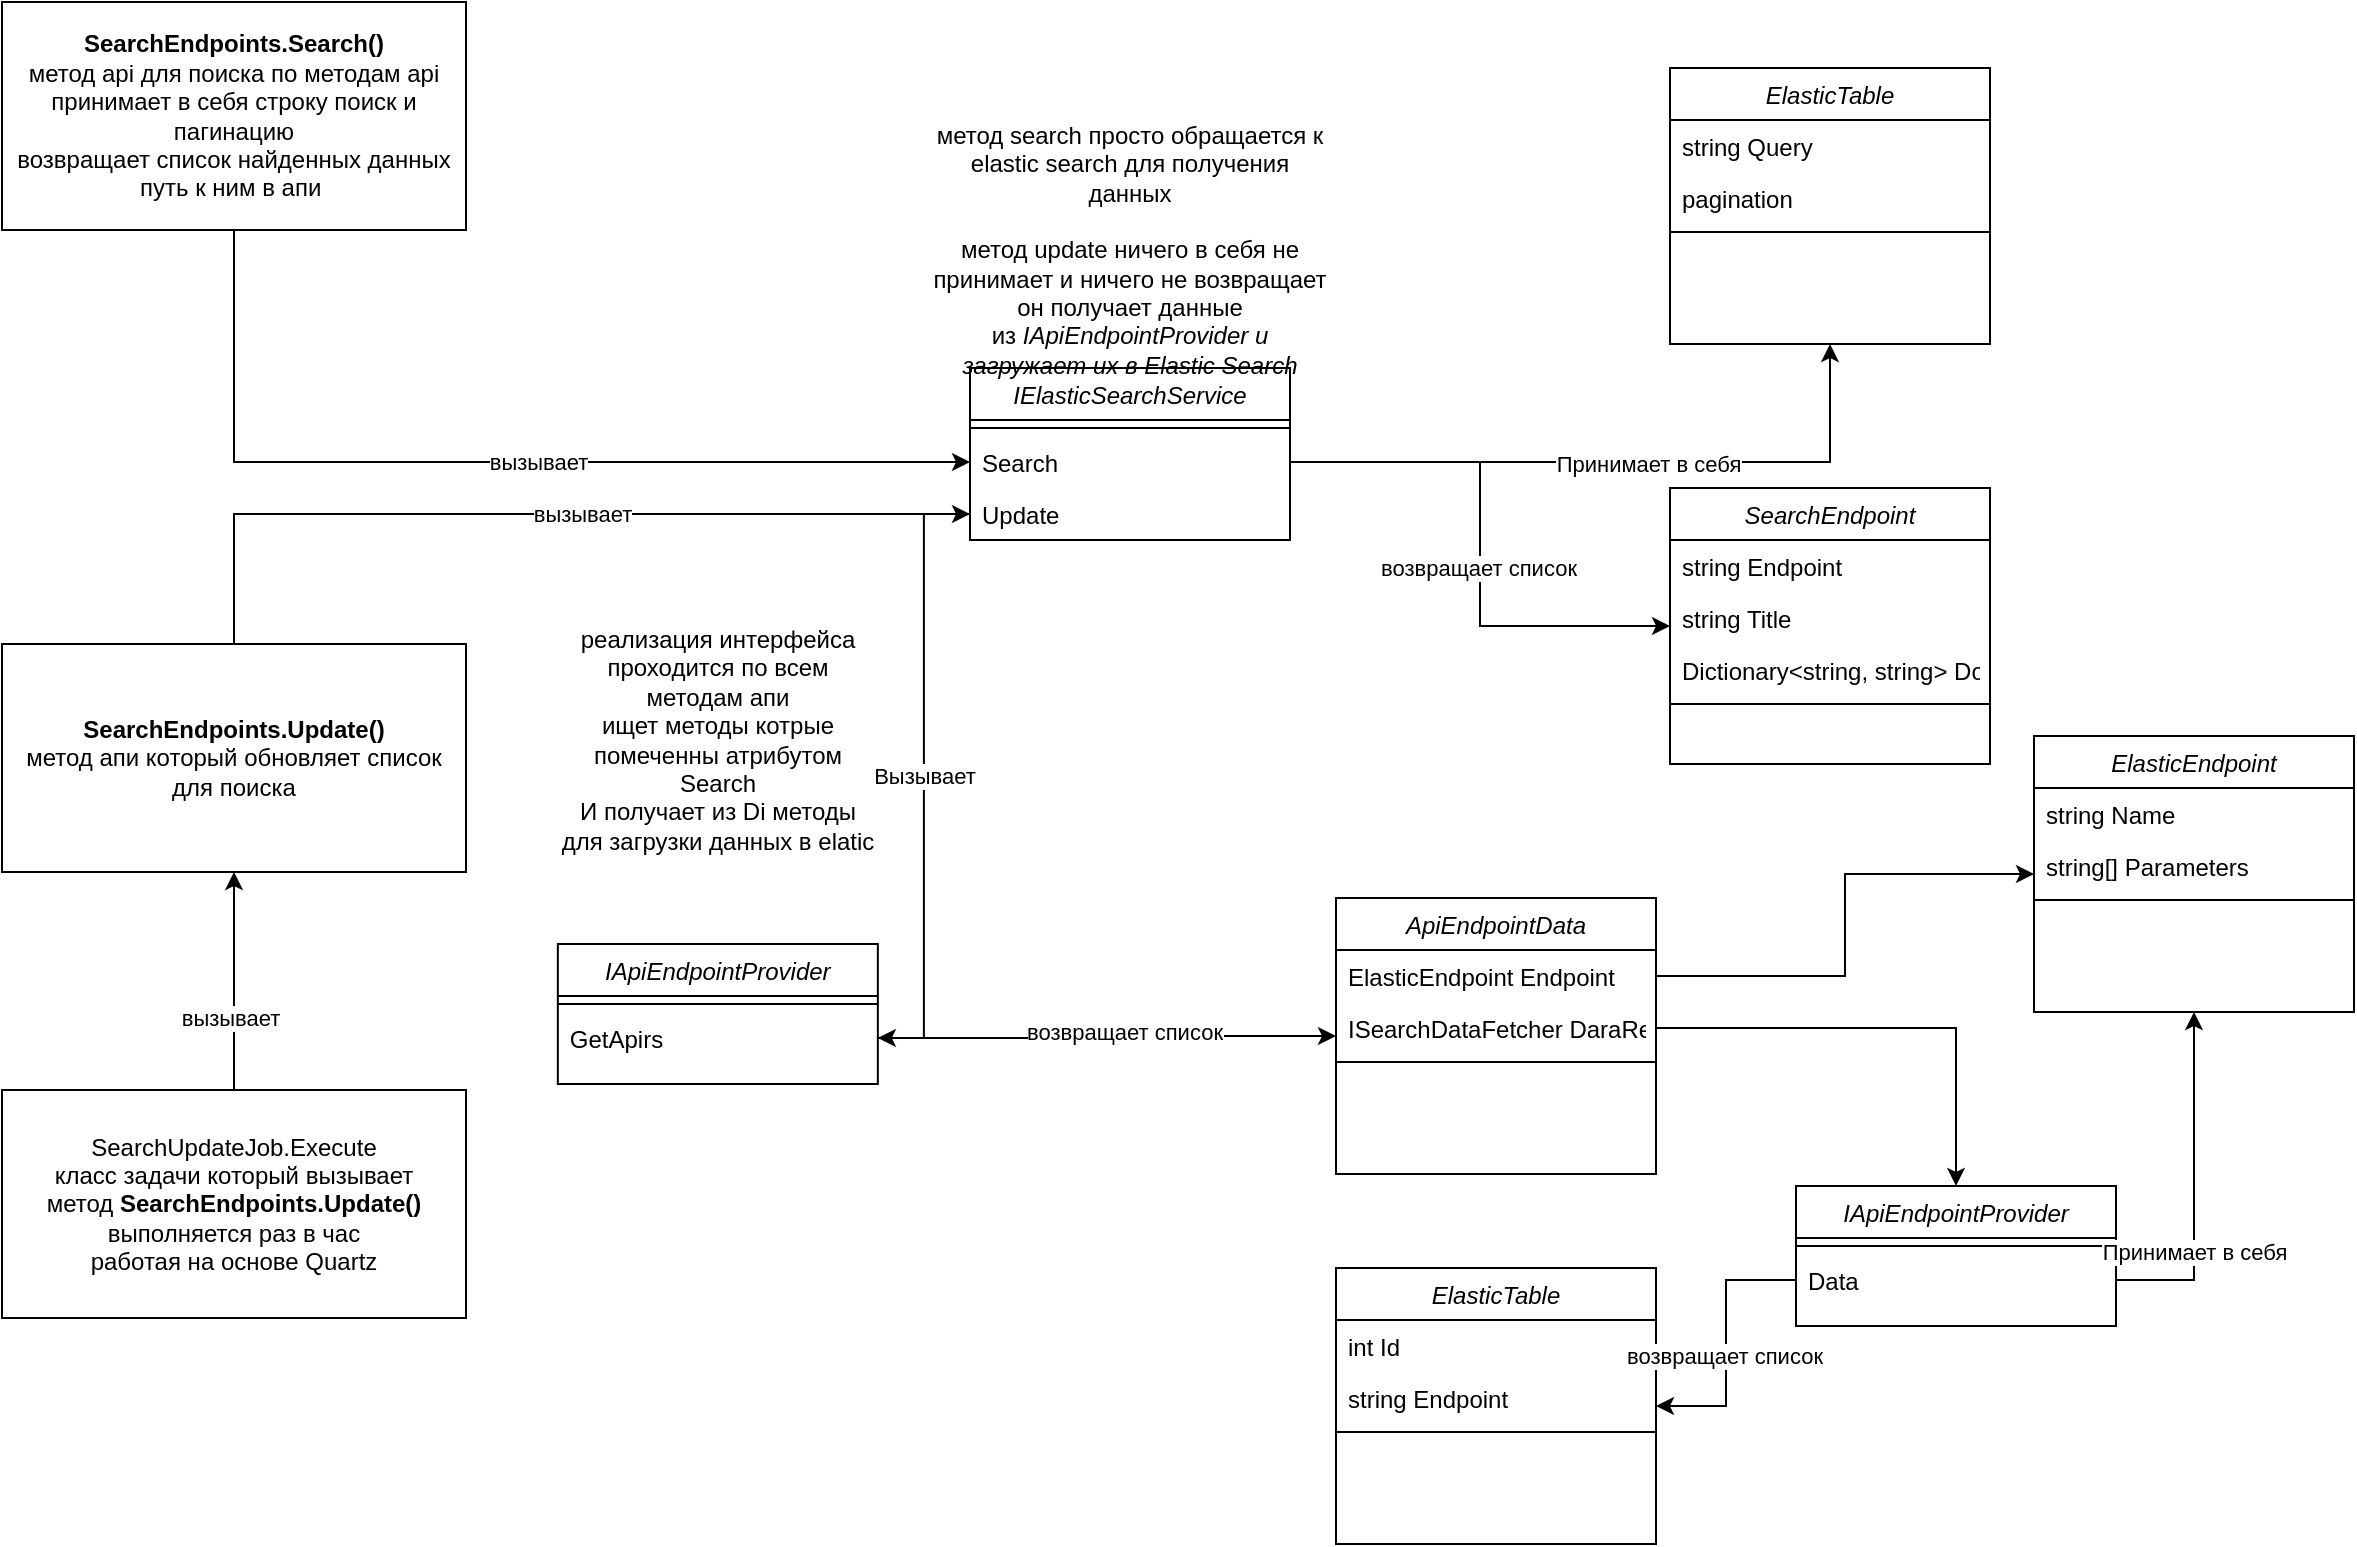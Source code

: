 <mxfile version="25.0.1">
  <diagram id="C5RBs43oDa-KdzZeNtuy" name="Page-1">
    <mxGraphModel dx="2591" dy="1056" grid="0" gridSize="10" guides="1" tooltips="1" connect="1" arrows="1" fold="1" page="1" pageScale="1" pageWidth="827" pageHeight="1169" math="0" shadow="0">
      <root>
        <mxCell id="WIyWlLk6GJQsqaUBKTNV-0" />
        <mxCell id="WIyWlLk6GJQsqaUBKTNV-1" parent="WIyWlLk6GJQsqaUBKTNV-0" />
        <mxCell id="vAYTKrkjBmYyZUhOzSc0-0" value="IApiEndpointProvider" style="swimlane;fontStyle=2;align=center;verticalAlign=top;childLayout=stackLayout;horizontal=1;startSize=26;horizontalStack=0;resizeParent=1;resizeLast=0;collapsible=1;marginBottom=0;rounded=0;shadow=0;strokeWidth=1;" parent="WIyWlLk6GJQsqaUBKTNV-1" vertex="1">
          <mxGeometry x="-110.08" y="978" width="160" height="70" as="geometry">
            <mxRectangle x="230" y="140" width="160" height="26" as="alternateBounds" />
          </mxGeometry>
        </mxCell>
        <mxCell id="vAYTKrkjBmYyZUhOzSc0-4" value="" style="line;html=1;strokeWidth=1;align=left;verticalAlign=middle;spacingTop=-1;spacingLeft=3;spacingRight=3;rotatable=0;labelPosition=right;points=[];portConstraint=eastwest;" parent="vAYTKrkjBmYyZUhOzSc0-0" vertex="1">
          <mxGeometry y="26" width="160" height="8" as="geometry" />
        </mxCell>
        <mxCell id="vAYTKrkjBmYyZUhOzSc0-5" value="GetApirs" style="text;align=left;verticalAlign=top;spacingLeft=4;spacingRight=4;overflow=hidden;rotatable=0;points=[[0,0.5],[1,0.5]];portConstraint=eastwest;" parent="vAYTKrkjBmYyZUhOzSc0-0" vertex="1">
          <mxGeometry y="34" width="160" height="26" as="geometry" />
        </mxCell>
        <mxCell id="vAYTKrkjBmYyZUhOzSc0-6" value="ApiEndpointData" style="swimlane;fontStyle=2;align=center;verticalAlign=top;childLayout=stackLayout;horizontal=1;startSize=26;horizontalStack=0;resizeParent=1;resizeLast=0;collapsible=1;marginBottom=0;rounded=0;shadow=0;strokeWidth=1;" parent="WIyWlLk6GJQsqaUBKTNV-1" vertex="1">
          <mxGeometry x="279" y="955" width="160" height="138" as="geometry">
            <mxRectangle x="230" y="140" width="160" height="26" as="alternateBounds" />
          </mxGeometry>
        </mxCell>
        <mxCell id="vAYTKrkjBmYyZUhOzSc0-7" value="ElasticEndpoint Endpoint" style="text;align=left;verticalAlign=top;spacingLeft=4;spacingRight=4;overflow=hidden;rotatable=0;points=[[0,0.5],[1,0.5]];portConstraint=eastwest;" parent="vAYTKrkjBmYyZUhOzSc0-6" vertex="1">
          <mxGeometry y="26" width="160" height="26" as="geometry" />
        </mxCell>
        <mxCell id="vAYTKrkjBmYyZUhOzSc0-8" value="ISearchDataFetcher DaraReader" style="text;align=left;verticalAlign=top;spacingLeft=4;spacingRight=4;overflow=hidden;rotatable=0;points=[[0,0.5],[1,0.5]];portConstraint=eastwest;rounded=0;shadow=0;html=0;" parent="vAYTKrkjBmYyZUhOzSc0-6" vertex="1">
          <mxGeometry y="52" width="160" height="26" as="geometry" />
        </mxCell>
        <mxCell id="vAYTKrkjBmYyZUhOzSc0-10" value="" style="line;html=1;strokeWidth=1;align=left;verticalAlign=middle;spacingTop=-1;spacingLeft=3;spacingRight=3;rotatable=0;labelPosition=right;points=[];portConstraint=eastwest;" parent="vAYTKrkjBmYyZUhOzSc0-6" vertex="1">
          <mxGeometry y="78" width="160" height="8" as="geometry" />
        </mxCell>
        <mxCell id="vAYTKrkjBmYyZUhOzSc0-12" style="rounded=0;orthogonalLoop=1;jettySize=auto;html=1;edgeStyle=orthogonalEdgeStyle;" parent="WIyWlLk6GJQsqaUBKTNV-1" source="vAYTKrkjBmYyZUhOzSc0-5" target="vAYTKrkjBmYyZUhOzSc0-6" edge="1">
          <mxGeometry relative="1" as="geometry" />
        </mxCell>
        <mxCell id="vAYTKrkjBmYyZUhOzSc0-13" value="возвращает список" style="edgeLabel;html=1;align=center;verticalAlign=middle;resizable=0;points=[];" parent="vAYTKrkjBmYyZUhOzSc0-12" vertex="1" connectable="0">
          <mxGeometry x="-0.389" relative="1" as="geometry">
            <mxPoint x="52" y="-3" as="offset" />
          </mxGeometry>
        </mxCell>
        <mxCell id="vAYTKrkjBmYyZUhOzSc0-14" value="ElasticEndpoint" style="swimlane;fontStyle=2;align=center;verticalAlign=top;childLayout=stackLayout;horizontal=1;startSize=26;horizontalStack=0;resizeParent=1;resizeLast=0;collapsible=1;marginBottom=0;rounded=0;shadow=0;strokeWidth=1;" parent="WIyWlLk6GJQsqaUBKTNV-1" vertex="1">
          <mxGeometry x="628" y="874" width="160" height="138" as="geometry">
            <mxRectangle x="230" y="140" width="160" height="26" as="alternateBounds" />
          </mxGeometry>
        </mxCell>
        <mxCell id="vAYTKrkjBmYyZUhOzSc0-15" value="string Name" style="text;align=left;verticalAlign=top;spacingLeft=4;spacingRight=4;overflow=hidden;rotatable=0;points=[[0,0.5],[1,0.5]];portConstraint=eastwest;" parent="vAYTKrkjBmYyZUhOzSc0-14" vertex="1">
          <mxGeometry y="26" width="160" height="26" as="geometry" />
        </mxCell>
        <mxCell id="vAYTKrkjBmYyZUhOzSc0-16" value="string[] Parameters" style="text;align=left;verticalAlign=top;spacingLeft=4;spacingRight=4;overflow=hidden;rotatable=0;points=[[0,0.5],[1,0.5]];portConstraint=eastwest;rounded=0;shadow=0;html=0;" parent="vAYTKrkjBmYyZUhOzSc0-14" vertex="1">
          <mxGeometry y="52" width="160" height="26" as="geometry" />
        </mxCell>
        <mxCell id="vAYTKrkjBmYyZUhOzSc0-17" value="" style="line;html=1;strokeWidth=1;align=left;verticalAlign=middle;spacingTop=-1;spacingLeft=3;spacingRight=3;rotatable=0;labelPosition=right;points=[];portConstraint=eastwest;" parent="vAYTKrkjBmYyZUhOzSc0-14" vertex="1">
          <mxGeometry y="78" width="160" height="8" as="geometry" />
        </mxCell>
        <mxCell id="vAYTKrkjBmYyZUhOzSc0-18" style="rounded=0;orthogonalLoop=1;jettySize=auto;html=1;edgeStyle=orthogonalEdgeStyle;" parent="WIyWlLk6GJQsqaUBKTNV-1" source="vAYTKrkjBmYyZUhOzSc0-7" target="vAYTKrkjBmYyZUhOzSc0-14" edge="1">
          <mxGeometry relative="1" as="geometry" />
        </mxCell>
        <mxCell id="vAYTKrkjBmYyZUhOzSc0-25" value="" style="rounded=0;orthogonalLoop=1;jettySize=auto;html=1;edgeStyle=orthogonalEdgeStyle;" parent="WIyWlLk6GJQsqaUBKTNV-1" source="vAYTKrkjBmYyZUhOzSc0-8" target="vAYTKrkjBmYyZUhOzSc0-27" edge="1">
          <mxGeometry relative="1" as="geometry">
            <mxPoint x="1032.08" y="1158.966" as="targetPoint" />
          </mxGeometry>
        </mxCell>
        <mxCell id="vAYTKrkjBmYyZUhOzSc0-27" value="IApiEndpointProvider" style="swimlane;fontStyle=2;align=center;verticalAlign=top;childLayout=stackLayout;horizontal=1;startSize=26;horizontalStack=0;resizeParent=1;resizeLast=0;collapsible=1;marginBottom=0;rounded=0;shadow=0;strokeWidth=1;" parent="WIyWlLk6GJQsqaUBKTNV-1" vertex="1">
          <mxGeometry x="509" y="1099" width="160" height="70" as="geometry">
            <mxRectangle x="230" y="140" width="160" height="26" as="alternateBounds" />
          </mxGeometry>
        </mxCell>
        <mxCell id="vAYTKrkjBmYyZUhOzSc0-28" value="" style="line;html=1;strokeWidth=1;align=left;verticalAlign=middle;spacingTop=-1;spacingLeft=3;spacingRight=3;rotatable=0;labelPosition=right;points=[];portConstraint=eastwest;" parent="vAYTKrkjBmYyZUhOzSc0-27" vertex="1">
          <mxGeometry y="26" width="160" height="8" as="geometry" />
        </mxCell>
        <mxCell id="vAYTKrkjBmYyZUhOzSc0-29" value="Data" style="text;align=left;verticalAlign=top;spacingLeft=4;spacingRight=4;overflow=hidden;rotatable=0;points=[[0,0.5],[1,0.5]];portConstraint=eastwest;" parent="vAYTKrkjBmYyZUhOzSc0-27" vertex="1">
          <mxGeometry y="34" width="160" height="26" as="geometry" />
        </mxCell>
        <mxCell id="vAYTKrkjBmYyZUhOzSc0-30" style="rounded=0;orthogonalLoop=1;jettySize=auto;html=1;entryX=0.5;entryY=1;entryDx=0;entryDy=0;edgeStyle=orthogonalEdgeStyle;" parent="WIyWlLk6GJQsqaUBKTNV-1" source="vAYTKrkjBmYyZUhOzSc0-29" target="vAYTKrkjBmYyZUhOzSc0-14" edge="1">
          <mxGeometry relative="1" as="geometry">
            <mxPoint x="574" y="1254" as="sourcePoint" />
            <mxPoint x="781" y="1298" as="targetPoint" />
          </mxGeometry>
        </mxCell>
        <mxCell id="vAYTKrkjBmYyZUhOzSc0-31" value="Принимает в себя" style="edgeLabel;html=1;align=center;verticalAlign=middle;resizable=0;points=[];" parent="vAYTKrkjBmYyZUhOzSc0-30" vertex="1" connectable="0">
          <mxGeometry x="-0.389" relative="1" as="geometry">
            <mxPoint as="offset" />
          </mxGeometry>
        </mxCell>
        <mxCell id="vAYTKrkjBmYyZUhOzSc0-32" value="ElasticTable" style="swimlane;fontStyle=2;align=center;verticalAlign=top;childLayout=stackLayout;horizontal=1;startSize=26;horizontalStack=0;resizeParent=1;resizeLast=0;collapsible=1;marginBottom=0;rounded=0;shadow=0;strokeWidth=1;" parent="WIyWlLk6GJQsqaUBKTNV-1" vertex="1">
          <mxGeometry x="279" y="1140" width="160" height="138" as="geometry">
            <mxRectangle x="230" y="140" width="160" height="26" as="alternateBounds" />
          </mxGeometry>
        </mxCell>
        <mxCell id="vAYTKrkjBmYyZUhOzSc0-33" value="int Id" style="text;align=left;verticalAlign=top;spacingLeft=4;spacingRight=4;overflow=hidden;rotatable=0;points=[[0,0.5],[1,0.5]];portConstraint=eastwest;" parent="vAYTKrkjBmYyZUhOzSc0-32" vertex="1">
          <mxGeometry y="26" width="160" height="26" as="geometry" />
        </mxCell>
        <mxCell id="vAYTKrkjBmYyZUhOzSc0-34" value="string Endpoint" style="text;align=left;verticalAlign=top;spacingLeft=4;spacingRight=4;overflow=hidden;rotatable=0;points=[[0,0.5],[1,0.5]];portConstraint=eastwest;rounded=0;shadow=0;html=0;" parent="vAYTKrkjBmYyZUhOzSc0-32" vertex="1">
          <mxGeometry y="52" width="160" height="26" as="geometry" />
        </mxCell>
        <mxCell id="vAYTKrkjBmYyZUhOzSc0-35" value="" style="line;html=1;strokeWidth=1;align=left;verticalAlign=middle;spacingTop=-1;spacingLeft=3;spacingRight=3;rotatable=0;labelPosition=right;points=[];portConstraint=eastwest;" parent="vAYTKrkjBmYyZUhOzSc0-32" vertex="1">
          <mxGeometry y="78" width="160" height="8" as="geometry" />
        </mxCell>
        <mxCell id="vAYTKrkjBmYyZUhOzSc0-36" value="" style="rounded=0;orthogonalLoop=1;jettySize=auto;html=1;edgeStyle=orthogonalEdgeStyle;" parent="WIyWlLk6GJQsqaUBKTNV-1" source="vAYTKrkjBmYyZUhOzSc0-29" target="vAYTKrkjBmYyZUhOzSc0-32" edge="1">
          <mxGeometry relative="1" as="geometry">
            <mxPoint x="883" y="1151" as="sourcePoint" />
            <mxPoint x="1052" y="1248" as="targetPoint" />
          </mxGeometry>
        </mxCell>
        <mxCell id="vAYTKrkjBmYyZUhOzSc0-37" value="возвращает список" style="edgeLabel;html=1;align=center;verticalAlign=middle;resizable=0;points=[];" parent="vAYTKrkjBmYyZUhOzSc0-36" vertex="1" connectable="0">
          <mxGeometry x="0.089" y="-1" relative="1" as="geometry">
            <mxPoint as="offset" />
          </mxGeometry>
        </mxCell>
        <mxCell id="vAYTKrkjBmYyZUhOzSc0-38" value="реализация интерфейса проходится по всем методам апи&lt;div&gt;ищет методы котрые помеченны атрибутом Search&lt;/div&gt;&lt;div&gt;И получает из Di методы для загрузки данных в elatic&lt;/div&gt;" style="text;html=1;align=center;verticalAlign=middle;whiteSpace=wrap;rounded=0;" parent="WIyWlLk6GJQsqaUBKTNV-1" vertex="1">
          <mxGeometry x="-111.08" y="808" width="162" height="136" as="geometry" />
        </mxCell>
        <mxCell id="RMxTbMEIOaNRfbkhPK-I-1" value="&lt;div&gt;&lt;b&gt;SearchEndpoints.Search()&lt;/b&gt;&lt;/div&gt;&lt;div&gt;метод api для поиска по методам api&lt;/div&gt;&lt;div&gt;принимает в себя строку поиск и пагинацию&lt;/div&gt;&lt;div&gt;возвращает список найденных данных путь к ним в апи&amp;nbsp;&lt;/div&gt;" style="rounded=0;whiteSpace=wrap;html=1;" vertex="1" parent="WIyWlLk6GJQsqaUBKTNV-1">
          <mxGeometry x="-388" y="507" width="232" height="114" as="geometry" />
        </mxCell>
        <mxCell id="RMxTbMEIOaNRfbkhPK-I-2" value="IElasticSearchService" style="swimlane;fontStyle=2;align=center;verticalAlign=top;childLayout=stackLayout;horizontal=1;startSize=26;horizontalStack=0;resizeParent=1;resizeLast=0;collapsible=1;marginBottom=0;rounded=0;shadow=0;strokeWidth=1;" vertex="1" parent="WIyWlLk6GJQsqaUBKTNV-1">
          <mxGeometry x="96" y="690" width="160" height="86" as="geometry">
            <mxRectangle x="463" y="566" width="160" height="26" as="alternateBounds" />
          </mxGeometry>
        </mxCell>
        <mxCell id="RMxTbMEIOaNRfbkhPK-I-3" value="" style="line;html=1;strokeWidth=1;align=left;verticalAlign=middle;spacingTop=-1;spacingLeft=3;spacingRight=3;rotatable=0;labelPosition=right;points=[];portConstraint=eastwest;" vertex="1" parent="RMxTbMEIOaNRfbkhPK-I-2">
          <mxGeometry y="26" width="160" height="8" as="geometry" />
        </mxCell>
        <mxCell id="RMxTbMEIOaNRfbkhPK-I-4" value="Search" style="text;align=left;verticalAlign=top;spacingLeft=4;spacingRight=4;overflow=hidden;rotatable=0;points=[[0,0.5],[1,0.5]];portConstraint=eastwest;" vertex="1" parent="RMxTbMEIOaNRfbkhPK-I-2">
          <mxGeometry y="34" width="160" height="26" as="geometry" />
        </mxCell>
        <mxCell id="RMxTbMEIOaNRfbkhPK-I-7" value="Update" style="text;align=left;verticalAlign=top;spacingLeft=4;spacingRight=4;overflow=hidden;rotatable=0;points=[[0,0.5],[1,0.5]];portConstraint=eastwest;" vertex="1" parent="RMxTbMEIOaNRfbkhPK-I-2">
          <mxGeometry y="60" width="160" height="26" as="geometry" />
        </mxCell>
        <mxCell id="RMxTbMEIOaNRfbkhPK-I-5" value="" style="endArrow=classic;html=1;rounded=0;edgeStyle=orthogonalEdgeStyle;" edge="1" parent="WIyWlLk6GJQsqaUBKTNV-1" source="RMxTbMEIOaNRfbkhPK-I-1" target="RMxTbMEIOaNRfbkhPK-I-4">
          <mxGeometry width="50" height="50" relative="1" as="geometry">
            <mxPoint x="543" y="753" as="sourcePoint" />
            <mxPoint x="593" y="703" as="targetPoint" />
          </mxGeometry>
        </mxCell>
        <mxCell id="RMxTbMEIOaNRfbkhPK-I-6" value="вызывает" style="edgeLabel;html=1;align=center;verticalAlign=middle;resizable=0;points=[];" vertex="1" connectable="0" parent="RMxTbMEIOaNRfbkhPK-I-5">
          <mxGeometry x="0.105" relative="1" as="geometry">
            <mxPoint as="offset" />
          </mxGeometry>
        </mxCell>
        <mxCell id="RMxTbMEIOaNRfbkhPK-I-8" value="&lt;div&gt;&lt;b&gt;SearchEndpoints.Update()&lt;/b&gt;&lt;/div&gt;&lt;div&gt;метод апи который обновляет список для поиска&lt;/div&gt;" style="rounded=0;whiteSpace=wrap;html=1;" vertex="1" parent="WIyWlLk6GJQsqaUBKTNV-1">
          <mxGeometry x="-388" y="828" width="232" height="114" as="geometry" />
        </mxCell>
        <mxCell id="RMxTbMEIOaNRfbkhPK-I-9" value="" style="endArrow=classic;html=1;rounded=0;edgeStyle=orthogonalEdgeStyle;" edge="1" parent="WIyWlLk6GJQsqaUBKTNV-1" source="RMxTbMEIOaNRfbkhPK-I-8" target="RMxTbMEIOaNRfbkhPK-I-7">
          <mxGeometry width="50" height="50" relative="1" as="geometry">
            <mxPoint x="-165" y="631" as="sourcePoint" />
            <mxPoint x="126" y="700" as="targetPoint" />
          </mxGeometry>
        </mxCell>
        <mxCell id="RMxTbMEIOaNRfbkhPK-I-10" value="вызывает" style="edgeLabel;html=1;align=center;verticalAlign=middle;resizable=0;points=[];" vertex="1" connectable="0" parent="RMxTbMEIOaNRfbkhPK-I-9">
          <mxGeometry x="0.105" relative="1" as="geometry">
            <mxPoint as="offset" />
          </mxGeometry>
        </mxCell>
        <mxCell id="RMxTbMEIOaNRfbkhPK-I-11" value="метод search просто обращается к elastic search для получения данных&lt;div&gt;&lt;br&gt;&lt;/div&gt;&lt;div&gt;метод update ничего в себя не принимает и ничего не возвращает&lt;/div&gt;&lt;div&gt;он получает данные из&amp;nbsp;&lt;span style=&quot;font-style: italic; text-wrap-mode: nowrap; background-color: initial;&quot;&gt;IApiEndpointProvider и загружает их в Elastic Search&lt;/span&gt;&lt;/div&gt;" style="text;html=1;align=center;verticalAlign=middle;whiteSpace=wrap;rounded=0;" vertex="1" parent="WIyWlLk6GJQsqaUBKTNV-1">
          <mxGeometry x="75" y="571" width="202" height="119" as="geometry" />
        </mxCell>
        <mxCell id="RMxTbMEIOaNRfbkhPK-I-13" value="ElasticTable" style="swimlane;fontStyle=2;align=center;verticalAlign=top;childLayout=stackLayout;horizontal=1;startSize=26;horizontalStack=0;resizeParent=1;resizeLast=0;collapsible=1;marginBottom=0;rounded=0;shadow=0;strokeWidth=1;" vertex="1" parent="WIyWlLk6GJQsqaUBKTNV-1">
          <mxGeometry x="446" y="540" width="160" height="138" as="geometry">
            <mxRectangle x="230" y="140" width="160" height="26" as="alternateBounds" />
          </mxGeometry>
        </mxCell>
        <mxCell id="RMxTbMEIOaNRfbkhPK-I-14" value="string Query" style="text;align=left;verticalAlign=top;spacingLeft=4;spacingRight=4;overflow=hidden;rotatable=0;points=[[0,0.5],[1,0.5]];portConstraint=eastwest;" vertex="1" parent="RMxTbMEIOaNRfbkhPK-I-13">
          <mxGeometry y="26" width="160" height="26" as="geometry" />
        </mxCell>
        <mxCell id="RMxTbMEIOaNRfbkhPK-I-15" value="pagination" style="text;align=left;verticalAlign=top;spacingLeft=4;spacingRight=4;overflow=hidden;rotatable=0;points=[[0,0.5],[1,0.5]];portConstraint=eastwest;rounded=0;shadow=0;html=0;" vertex="1" parent="RMxTbMEIOaNRfbkhPK-I-13">
          <mxGeometry y="52" width="160" height="26" as="geometry" />
        </mxCell>
        <mxCell id="RMxTbMEIOaNRfbkhPK-I-16" value="" style="line;html=1;strokeWidth=1;align=left;verticalAlign=middle;spacingTop=-1;spacingLeft=3;spacingRight=3;rotatable=0;labelPosition=right;points=[];portConstraint=eastwest;" vertex="1" parent="RMxTbMEIOaNRfbkhPK-I-13">
          <mxGeometry y="78" width="160" height="8" as="geometry" />
        </mxCell>
        <mxCell id="RMxTbMEIOaNRfbkhPK-I-17" value="" style="rounded=0;orthogonalLoop=1;jettySize=auto;html=1;edgeStyle=orthogonalEdgeStyle;" edge="1" parent="WIyWlLk6GJQsqaUBKTNV-1" target="RMxTbMEIOaNRfbkhPK-I-13" source="RMxTbMEIOaNRfbkhPK-I-4">
          <mxGeometry relative="1" as="geometry">
            <mxPoint x="662" y="591" as="sourcePoint" />
            <mxPoint x="795" y="558" as="targetPoint" />
          </mxGeometry>
        </mxCell>
        <mxCell id="RMxTbMEIOaNRfbkhPK-I-18" value="Принимает в себя" style="edgeLabel;html=1;align=center;verticalAlign=middle;resizable=0;points=[];" vertex="1" connectable="0" parent="RMxTbMEIOaNRfbkhPK-I-17">
          <mxGeometry x="0.089" y="-1" relative="1" as="geometry">
            <mxPoint as="offset" />
          </mxGeometry>
        </mxCell>
        <mxCell id="RMxTbMEIOaNRfbkhPK-I-20" value="SearchEndpoint" style="swimlane;fontStyle=2;align=center;verticalAlign=top;childLayout=stackLayout;horizontal=1;startSize=26;horizontalStack=0;resizeParent=1;resizeLast=0;collapsible=1;marginBottom=0;rounded=0;shadow=0;strokeWidth=1;" vertex="1" parent="WIyWlLk6GJQsqaUBKTNV-1">
          <mxGeometry x="446" y="750" width="160" height="138" as="geometry">
            <mxRectangle x="230" y="140" width="160" height="26" as="alternateBounds" />
          </mxGeometry>
        </mxCell>
        <mxCell id="RMxTbMEIOaNRfbkhPK-I-21" value="string Endpoint" style="text;align=left;verticalAlign=top;spacingLeft=4;spacingRight=4;overflow=hidden;rotatable=0;points=[[0,0.5],[1,0.5]];portConstraint=eastwest;" vertex="1" parent="RMxTbMEIOaNRfbkhPK-I-20">
          <mxGeometry y="26" width="160" height="26" as="geometry" />
        </mxCell>
        <mxCell id="RMxTbMEIOaNRfbkhPK-I-22" value="string Title" style="text;align=left;verticalAlign=top;spacingLeft=4;spacingRight=4;overflow=hidden;rotatable=0;points=[[0,0.5],[1,0.5]];portConstraint=eastwest;rounded=0;shadow=0;html=0;" vertex="1" parent="RMxTbMEIOaNRfbkhPK-I-20">
          <mxGeometry y="52" width="160" height="26" as="geometry" />
        </mxCell>
        <mxCell id="RMxTbMEIOaNRfbkhPK-I-24" value="Dictionary&lt;string, string&gt; Document" style="text;align=left;verticalAlign=top;spacingLeft=4;spacingRight=4;overflow=hidden;rotatable=0;points=[[0,0.5],[1,0.5]];portConstraint=eastwest;rounded=0;shadow=0;html=0;" vertex="1" parent="RMxTbMEIOaNRfbkhPK-I-20">
          <mxGeometry y="78" width="160" height="26" as="geometry" />
        </mxCell>
        <mxCell id="RMxTbMEIOaNRfbkhPK-I-23" value="" style="line;html=1;strokeWidth=1;align=left;verticalAlign=middle;spacingTop=-1;spacingLeft=3;spacingRight=3;rotatable=0;labelPosition=right;points=[];portConstraint=eastwest;" vertex="1" parent="RMxTbMEIOaNRfbkhPK-I-20">
          <mxGeometry y="104" width="160" height="8" as="geometry" />
        </mxCell>
        <mxCell id="RMxTbMEIOaNRfbkhPK-I-25" value="" style="rounded=0;orthogonalLoop=1;jettySize=auto;html=1;edgeStyle=orthogonalEdgeStyle;" edge="1" parent="WIyWlLk6GJQsqaUBKTNV-1" source="RMxTbMEIOaNRfbkhPK-I-4" target="RMxTbMEIOaNRfbkhPK-I-20">
          <mxGeometry relative="1" as="geometry">
            <mxPoint x="286" y="700" as="sourcePoint" />
            <mxPoint x="460" y="693" as="targetPoint" />
          </mxGeometry>
        </mxCell>
        <mxCell id="RMxTbMEIOaNRfbkhPK-I-26" value="возвращает список" style="edgeLabel;html=1;align=center;verticalAlign=middle;resizable=0;points=[];" vertex="1" connectable="0" parent="RMxTbMEIOaNRfbkhPK-I-25">
          <mxGeometry x="0.089" y="-1" relative="1" as="geometry">
            <mxPoint as="offset" />
          </mxGeometry>
        </mxCell>
        <mxCell id="RMxTbMEIOaNRfbkhPK-I-27" value="Вызывает" style="endArrow=classic;html=1;rounded=0;edgeStyle=orthogonalEdgeStyle;" edge="1" parent="WIyWlLk6GJQsqaUBKTNV-1" source="RMxTbMEIOaNRfbkhPK-I-7" target="vAYTKrkjBmYyZUhOzSc0-5">
          <mxGeometry width="50" height="50" relative="1" as="geometry">
            <mxPoint x="165" y="868" as="sourcePoint" />
            <mxPoint x="215" y="818" as="targetPoint" />
          </mxGeometry>
        </mxCell>
        <mxCell id="RMxTbMEIOaNRfbkhPK-I-29" value="SearchUpdateJob.Execute&lt;div&gt;класс задачи который вызывает метод&amp;nbsp;&lt;b style=&quot;background-color: initial;&quot;&gt;SearchEndpoints.Update()&lt;/b&gt;&lt;/div&gt;&lt;div&gt;&lt;span style=&quot;background-color: initial;&quot;&gt;выполняется раз в час&lt;/span&gt;&lt;/div&gt;&lt;div&gt;&lt;span style=&quot;background-color: initial;&quot;&gt;работая на основе&amp;nbsp;&lt;/span&gt;&lt;span style=&quot;background-color: initial;&quot;&gt;Quartz&lt;/span&gt;&lt;/div&gt;" style="rounded=0;whiteSpace=wrap;html=1;" vertex="1" parent="WIyWlLk6GJQsqaUBKTNV-1">
          <mxGeometry x="-388" y="1051" width="232" height="114" as="geometry" />
        </mxCell>
        <mxCell id="RMxTbMEIOaNRfbkhPK-I-30" value="" style="endArrow=classic;html=1;rounded=0;" edge="1" parent="WIyWlLk6GJQsqaUBKTNV-1" source="RMxTbMEIOaNRfbkhPK-I-29" target="RMxTbMEIOaNRfbkhPK-I-8">
          <mxGeometry width="50" height="50" relative="1" as="geometry">
            <mxPoint x="17" y="1031" as="sourcePoint" />
            <mxPoint x="67" y="981" as="targetPoint" />
          </mxGeometry>
        </mxCell>
        <mxCell id="RMxTbMEIOaNRfbkhPK-I-31" value="вызывает" style="edgeLabel;html=1;align=center;verticalAlign=middle;resizable=0;points=[];" vertex="1" connectable="0" parent="RMxTbMEIOaNRfbkhPK-I-30">
          <mxGeometry x="-0.326" y="2" relative="1" as="geometry">
            <mxPoint as="offset" />
          </mxGeometry>
        </mxCell>
      </root>
    </mxGraphModel>
  </diagram>
</mxfile>
